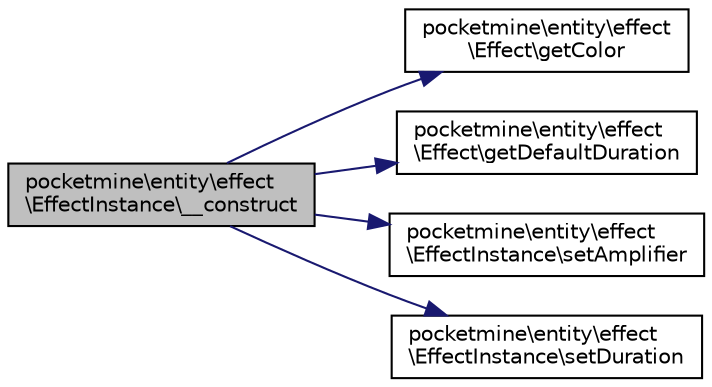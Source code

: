 digraph "pocketmine\entity\effect\EffectInstance\__construct"
{
 // INTERACTIVE_SVG=YES
 // LATEX_PDF_SIZE
  edge [fontname="Helvetica",fontsize="10",labelfontname="Helvetica",labelfontsize="10"];
  node [fontname="Helvetica",fontsize="10",shape=record];
  rankdir="LR";
  Node1 [label="pocketmine\\entity\\effect\l\\EffectInstance\\__construct",height=0.2,width=0.4,color="black", fillcolor="grey75", style="filled", fontcolor="black",tooltip=" "];
  Node1 -> Node2 [color="midnightblue",fontsize="10",style="solid",fontname="Helvetica"];
  Node2 [label="pocketmine\\entity\\effect\l\\Effect\\getColor",height=0.2,width=0.4,color="black", fillcolor="white", style="filled",URL="$d0/d37/classpocketmine_1_1entity_1_1effect_1_1_effect.html#a6f10244e47d1979de4b4b92a84033ef6",tooltip=" "];
  Node1 -> Node3 [color="midnightblue",fontsize="10",style="solid",fontname="Helvetica"];
  Node3 [label="pocketmine\\entity\\effect\l\\Effect\\getDefaultDuration",height=0.2,width=0.4,color="black", fillcolor="white", style="filled",URL="$d0/d37/classpocketmine_1_1entity_1_1effect_1_1_effect.html#a7b2e804f2bd6d6f11acae88699ccec85",tooltip=" "];
  Node1 -> Node4 [color="midnightblue",fontsize="10",style="solid",fontname="Helvetica"];
  Node4 [label="pocketmine\\entity\\effect\l\\EffectInstance\\setAmplifier",height=0.2,width=0.4,color="black", fillcolor="white", style="filled",URL="$dc/d2e/classpocketmine_1_1entity_1_1effect_1_1_effect_instance.html#a032a62bae747af551a271f774726022b",tooltip=" "];
  Node1 -> Node5 [color="midnightblue",fontsize="10",style="solid",fontname="Helvetica"];
  Node5 [label="pocketmine\\entity\\effect\l\\EffectInstance\\setDuration",height=0.2,width=0.4,color="black", fillcolor="white", style="filled",URL="$dc/d2e/classpocketmine_1_1entity_1_1effect_1_1_effect_instance.html#adfc0baa1c7a90b408fbd32431f47ee85",tooltip=" "];
}
